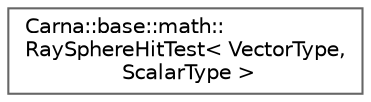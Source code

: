 digraph "Graphical Class Hierarchy"
{
 // LATEX_PDF_SIZE
  bgcolor="transparent";
  edge [fontname=Helvetica,fontsize=10,labelfontname=Helvetica,labelfontsize=10];
  node [fontname=Helvetica,fontsize=10,shape=box,height=0.2,width=0.4];
  rankdir="LR";
  Node0 [id="Node000000",label="Carna::base::math::\lRaySphereHitTest\< VectorType,\l ScalarType \>",height=0.2,width=0.4,color="grey40", fillcolor="white", style="filled",URL="$classCarna_1_1base_1_1math_1_1RaySphereHitTest.html",tooltip="Tests whether sphere in origin is hit by a Ray object."];
}
